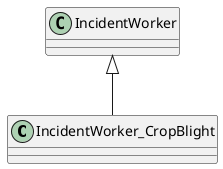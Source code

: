 @startuml
class IncidentWorker_CropBlight {
}
IncidentWorker <|-- IncidentWorker_CropBlight
@enduml

